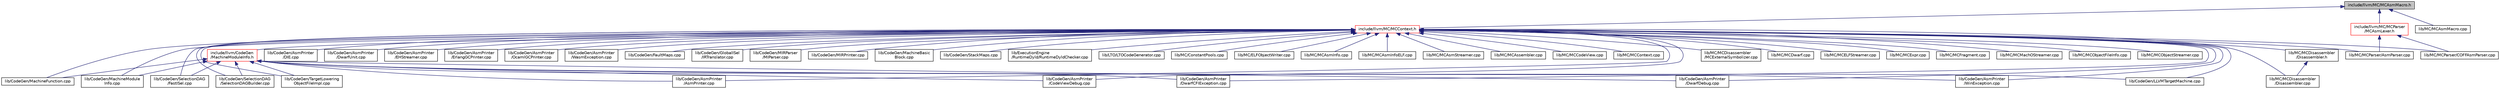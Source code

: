 digraph "include/llvm/MC/MCAsmMacro.h"
{
 // LATEX_PDF_SIZE
  bgcolor="transparent";
  edge [fontname="Helvetica",fontsize="10",labelfontname="Helvetica",labelfontsize="10"];
  node [fontname="Helvetica",fontsize="10",shape="box"];
  Node1 [label="include/llvm/MC/MCAsmMacro.h",height=0.2,width=0.4,color="black", fillcolor="grey75", style="filled", fontcolor="black",tooltip=" "];
  Node1 -> Node2 [dir="back",color="midnightblue",fontsize="10",style="solid",fontname="Helvetica"];
  Node2 [label="include/llvm/MC/MCContext.h",height=0.2,width=0.4,color="red",URL="$MCContext_8h.html",tooltip=" "];
  Node2 -> Node3 [dir="back",color="midnightblue",fontsize="10",style="solid",fontname="Helvetica"];
  Node3 [label="include/llvm/CodeGen\l/MachineModuleInfo.h",height=0.2,width=0.4,color="red",URL="$MachineModuleInfo_8h.html",tooltip=" "];
  Node3 -> Node5 [dir="back",color="midnightblue",fontsize="10",style="solid",fontname="Helvetica"];
  Node5 [label="lib/CodeGen/AsmPrinter\l/AsmPrinter.cpp",height=0.2,width=0.4,color="black",URL="$AsmPrinter_8cpp.html",tooltip=" "];
  Node3 -> Node25 [dir="back",color="midnightblue",fontsize="10",style="solid",fontname="Helvetica"];
  Node25 [label="lib/CodeGen/AsmPrinter\l/CodeViewDebug.cpp",height=0.2,width=0.4,color="black",URL="$CodeViewDebug_8cpp.html",tooltip=" "];
  Node3 -> Node27 [dir="back",color="midnightblue",fontsize="10",style="solid",fontname="Helvetica"];
  Node27 [label="lib/CodeGen/AsmPrinter\l/DwarfCFIException.cpp",height=0.2,width=0.4,color="black",URL="$DwarfCFIException_8cpp.html",tooltip=" "];
  Node3 -> Node28 [dir="back",color="midnightblue",fontsize="10",style="solid",fontname="Helvetica"];
  Node28 [label="lib/CodeGen/AsmPrinter\l/DwarfDebug.cpp",height=0.2,width=0.4,color="black",URL="$DwarfDebug_8cpp.html",tooltip=" "];
  Node3 -> Node30 [dir="back",color="midnightblue",fontsize="10",style="solid",fontname="Helvetica"];
  Node30 [label="lib/CodeGen/AsmPrinter\l/WinException.cpp",height=0.2,width=0.4,color="black",URL="$WinException_8cpp.html",tooltip=" "];
  Node3 -> Node35 [dir="back",color="midnightblue",fontsize="10",style="solid",fontname="Helvetica"];
  Node35 [label="lib/CodeGen/LLVMTargetMachine.cpp",height=0.2,width=0.4,color="black",URL="$LLVMTargetMachine_8cpp.html",tooltip=" "];
  Node3 -> Node38 [dir="back",color="midnightblue",fontsize="10",style="solid",fontname="Helvetica"];
  Node38 [label="lib/CodeGen/MachineFunction.cpp",height=0.2,width=0.4,color="black",URL="$MachineFunction_8cpp.html",tooltip=" "];
  Node3 -> Node41 [dir="back",color="midnightblue",fontsize="10",style="solid",fontname="Helvetica"];
  Node41 [label="lib/CodeGen/MachineModule\lInfo.cpp",height=0.2,width=0.4,color="black",URL="$MachineModuleInfo_8cpp.html",tooltip=" "];
  Node3 -> Node45 [dir="back",color="midnightblue",fontsize="10",style="solid",fontname="Helvetica"];
  Node45 [label="lib/CodeGen/SelectionDAG\l/FastISel.cpp",height=0.2,width=0.4,color="black",URL="$FastISel_8cpp.html",tooltip=" "];
  Node3 -> Node46 [dir="back",color="midnightblue",fontsize="10",style="solid",fontname="Helvetica"];
  Node46 [label="lib/CodeGen/SelectionDAG\l/SelectionDAGBuilder.cpp",height=0.2,width=0.4,color="black",URL="$SelectionDAGBuilder_8cpp.html",tooltip=" "];
  Node3 -> Node7 [dir="back",color="midnightblue",fontsize="10",style="solid",fontname="Helvetica"];
  Node7 [label="lib/CodeGen/TargetLowering\lObjectFileImpl.cpp",height=0.2,width=0.4,color="black",URL="$TargetLoweringObjectFileImpl_8cpp.html",tooltip=" "];
  Node2 -> Node5 [dir="back",color="midnightblue",fontsize="10",style="solid",fontname="Helvetica"];
  Node2 -> Node25 [dir="back",color="midnightblue",fontsize="10",style="solid",fontname="Helvetica"];
  Node2 -> Node89 [dir="back",color="midnightblue",fontsize="10",style="solid",fontname="Helvetica"];
  Node89 [label="lib/CodeGen/AsmPrinter\l/DIE.cpp",height=0.2,width=0.4,color="black",URL="$DIE_8cpp.html",tooltip=" "];
  Node2 -> Node27 [dir="back",color="midnightblue",fontsize="10",style="solid",fontname="Helvetica"];
  Node2 -> Node28 [dir="back",color="midnightblue",fontsize="10",style="solid",fontname="Helvetica"];
  Node2 -> Node90 [dir="back",color="midnightblue",fontsize="10",style="solid",fontname="Helvetica"];
  Node90 [label="lib/CodeGen/AsmPrinter\l/DwarfUnit.cpp",height=0.2,width=0.4,color="black",URL="$DwarfUnit_8cpp.html",tooltip=" "];
  Node2 -> Node91 [dir="back",color="midnightblue",fontsize="10",style="solid",fontname="Helvetica"];
  Node91 [label="lib/CodeGen/AsmPrinter\l/EHStreamer.cpp",height=0.2,width=0.4,color="black",URL="$EHStreamer_8cpp.html",tooltip=" "];
  Node2 -> Node92 [dir="back",color="midnightblue",fontsize="10",style="solid",fontname="Helvetica"];
  Node92 [label="lib/CodeGen/AsmPrinter\l/ErlangGCPrinter.cpp",height=0.2,width=0.4,color="black",URL="$ErlangGCPrinter_8cpp.html",tooltip=" "];
  Node2 -> Node93 [dir="back",color="midnightblue",fontsize="10",style="solid",fontname="Helvetica"];
  Node93 [label="lib/CodeGen/AsmPrinter\l/OcamlGCPrinter.cpp",height=0.2,width=0.4,color="black",URL="$OcamlGCPrinter_8cpp.html",tooltip=" "];
  Node2 -> Node94 [dir="back",color="midnightblue",fontsize="10",style="solid",fontname="Helvetica"];
  Node94 [label="lib/CodeGen/AsmPrinter\l/WasmException.cpp",height=0.2,width=0.4,color="black",URL="$WasmException_8cpp.html",tooltip=" "];
  Node2 -> Node30 [dir="back",color="midnightblue",fontsize="10",style="solid",fontname="Helvetica"];
  Node2 -> Node95 [dir="back",color="midnightblue",fontsize="10",style="solid",fontname="Helvetica"];
  Node95 [label="lib/CodeGen/FaultMaps.cpp",height=0.2,width=0.4,color="black",URL="$FaultMaps_8cpp.html",tooltip=" "];
  Node2 -> Node96 [dir="back",color="midnightblue",fontsize="10",style="solid",fontname="Helvetica"];
  Node96 [label="lib/CodeGen/GlobalISel\l/IRTranslator.cpp",height=0.2,width=0.4,color="black",URL="$IRTranslator_8cpp.html",tooltip="This file implements the IRTranslator class."];
  Node2 -> Node35 [dir="back",color="midnightblue",fontsize="10",style="solid",fontname="Helvetica"];
  Node2 -> Node97 [dir="back",color="midnightblue",fontsize="10",style="solid",fontname="Helvetica"];
  Node97 [label="lib/CodeGen/MIRParser\l/MIParser.cpp",height=0.2,width=0.4,color="black",URL="$MIParser_8cpp.html",tooltip=" "];
  Node2 -> Node98 [dir="back",color="midnightblue",fontsize="10",style="solid",fontname="Helvetica"];
  Node98 [label="lib/CodeGen/MIRPrinter.cpp",height=0.2,width=0.4,color="black",URL="$MIRPrinter_8cpp.html",tooltip=" "];
  Node2 -> Node99 [dir="back",color="midnightblue",fontsize="10",style="solid",fontname="Helvetica"];
  Node99 [label="lib/CodeGen/MachineBasic\lBlock.cpp",height=0.2,width=0.4,color="black",URL="$MachineBasicBlock_8cpp.html",tooltip=" "];
  Node2 -> Node38 [dir="back",color="midnightblue",fontsize="10",style="solid",fontname="Helvetica"];
  Node2 -> Node41 [dir="back",color="midnightblue",fontsize="10",style="solid",fontname="Helvetica"];
  Node2 -> Node45 [dir="back",color="midnightblue",fontsize="10",style="solid",fontname="Helvetica"];
  Node2 -> Node46 [dir="back",color="midnightblue",fontsize="10",style="solid",fontname="Helvetica"];
  Node2 -> Node100 [dir="back",color="midnightblue",fontsize="10",style="solid",fontname="Helvetica"];
  Node100 [label="lib/CodeGen/StackMaps.cpp",height=0.2,width=0.4,color="black",URL="$StackMaps_8cpp.html",tooltip=" "];
  Node2 -> Node7 [dir="back",color="midnightblue",fontsize="10",style="solid",fontname="Helvetica"];
  Node2 -> Node101 [dir="back",color="midnightblue",fontsize="10",style="solid",fontname="Helvetica"];
  Node101 [label="lib/ExecutionEngine\l/RuntimeDyld/RuntimeDyldChecker.cpp",height=0.2,width=0.4,color="black",URL="$RuntimeDyldChecker_8cpp.html",tooltip=" "];
  Node2 -> Node102 [dir="back",color="midnightblue",fontsize="10",style="solid",fontname="Helvetica"];
  Node102 [label="lib/LTO/LTOCodeGenerator.cpp",height=0.2,width=0.4,color="black",URL="$LTOCodeGenerator_8cpp.html",tooltip=" "];
  Node2 -> Node103 [dir="back",color="midnightblue",fontsize="10",style="solid",fontname="Helvetica"];
  Node103 [label="lib/MC/ConstantPools.cpp",height=0.2,width=0.4,color="black",URL="$ConstantPools_8cpp.html",tooltip=" "];
  Node2 -> Node104 [dir="back",color="midnightblue",fontsize="10",style="solid",fontname="Helvetica"];
  Node104 [label="lib/MC/ELFObjectWriter.cpp",height=0.2,width=0.4,color="black",URL="$ELFObjectWriter_8cpp.html",tooltip=" "];
  Node2 -> Node105 [dir="back",color="midnightblue",fontsize="10",style="solid",fontname="Helvetica"];
  Node105 [label="lib/MC/MCAsmInfo.cpp",height=0.2,width=0.4,color="black",URL="$MCAsmInfo_8cpp.html",tooltip=" "];
  Node2 -> Node106 [dir="back",color="midnightblue",fontsize="10",style="solid",fontname="Helvetica"];
  Node106 [label="lib/MC/MCAsmInfoELF.cpp",height=0.2,width=0.4,color="black",URL="$MCAsmInfoELF_8cpp.html",tooltip=" "];
  Node2 -> Node107 [dir="back",color="midnightblue",fontsize="10",style="solid",fontname="Helvetica"];
  Node107 [label="lib/MC/MCAsmStreamer.cpp",height=0.2,width=0.4,color="black",URL="$MCAsmStreamer_8cpp.html",tooltip=" "];
  Node2 -> Node108 [dir="back",color="midnightblue",fontsize="10",style="solid",fontname="Helvetica"];
  Node108 [label="lib/MC/MCAssembler.cpp",height=0.2,width=0.4,color="black",URL="$MCAssembler_8cpp.html",tooltip=" "];
  Node2 -> Node109 [dir="back",color="midnightblue",fontsize="10",style="solid",fontname="Helvetica"];
  Node109 [label="lib/MC/MCCodeView.cpp",height=0.2,width=0.4,color="black",URL="$MCCodeView_8cpp.html",tooltip=" "];
  Node2 -> Node110 [dir="back",color="midnightblue",fontsize="10",style="solid",fontname="Helvetica"];
  Node110 [label="lib/MC/MCContext.cpp",height=0.2,width=0.4,color="black",URL="$MCContext_8cpp.html",tooltip=" "];
  Node2 -> Node111 [dir="back",color="midnightblue",fontsize="10",style="solid",fontname="Helvetica"];
  Node111 [label="lib/MC/MCDisassembler\l/Disassembler.cpp",height=0.2,width=0.4,color="black",URL="$Disassembler_8cpp.html",tooltip=" "];
  Node2 -> Node112 [dir="back",color="midnightblue",fontsize="10",style="solid",fontname="Helvetica"];
  Node112 [label="lib/MC/MCDisassembler\l/Disassembler.h",height=0.2,width=0.4,color="black",URL="$lib_2MC_2MCDisassembler_2Disassembler_8h.html",tooltip=" "];
  Node112 -> Node111 [dir="back",color="midnightblue",fontsize="10",style="solid",fontname="Helvetica"];
  Node2 -> Node113 [dir="back",color="midnightblue",fontsize="10",style="solid",fontname="Helvetica"];
  Node113 [label="lib/MC/MCDisassembler\l/MCExternalSymbolizer.cpp",height=0.2,width=0.4,color="black",URL="$MCExternalSymbolizer_8cpp.html",tooltip=" "];
  Node2 -> Node114 [dir="back",color="midnightblue",fontsize="10",style="solid",fontname="Helvetica"];
  Node114 [label="lib/MC/MCDwarf.cpp",height=0.2,width=0.4,color="black",URL="$MCDwarf_8cpp.html",tooltip=" "];
  Node2 -> Node115 [dir="back",color="midnightblue",fontsize="10",style="solid",fontname="Helvetica"];
  Node115 [label="lib/MC/MCELFStreamer.cpp",height=0.2,width=0.4,color="black",URL="$MCELFStreamer_8cpp.html",tooltip=" "];
  Node2 -> Node116 [dir="back",color="midnightblue",fontsize="10",style="solid",fontname="Helvetica"];
  Node116 [label="lib/MC/MCExpr.cpp",height=0.2,width=0.4,color="black",URL="$MCExpr_8cpp.html",tooltip=" "];
  Node2 -> Node117 [dir="back",color="midnightblue",fontsize="10",style="solid",fontname="Helvetica"];
  Node117 [label="lib/MC/MCFragment.cpp",height=0.2,width=0.4,color="black",URL="$MCFragment_8cpp.html",tooltip=" "];
  Node2 -> Node118 [dir="back",color="midnightblue",fontsize="10",style="solid",fontname="Helvetica"];
  Node118 [label="lib/MC/MCMachOStreamer.cpp",height=0.2,width=0.4,color="black",URL="$MCMachOStreamer_8cpp.html",tooltip=" "];
  Node2 -> Node119 [dir="back",color="midnightblue",fontsize="10",style="solid",fontname="Helvetica"];
  Node119 [label="lib/MC/MCObjectFileInfo.cpp",height=0.2,width=0.4,color="black",URL="$MCObjectFileInfo_8cpp.html",tooltip=" "];
  Node2 -> Node120 [dir="back",color="midnightblue",fontsize="10",style="solid",fontname="Helvetica"];
  Node120 [label="lib/MC/MCObjectStreamer.cpp",height=0.2,width=0.4,color="black",URL="$MCObjectStreamer_8cpp.html",tooltip=" "];
  Node2 -> Node121 [dir="back",color="midnightblue",fontsize="10",style="solid",fontname="Helvetica"];
  Node121 [label="lib/MC/MCParser/AsmParser.cpp",height=0.2,width=0.4,color="black",URL="$AsmParser_8cpp.html",tooltip=" "];
  Node2 -> Node122 [dir="back",color="midnightblue",fontsize="10",style="solid",fontname="Helvetica"];
  Node122 [label="lib/MC/MCParser/COFFAsmParser.cpp",height=0.2,width=0.4,color="black",URL="$COFFAsmParser_8cpp.html",tooltip=" "];
  Node1 -> Node275 [dir="back",color="midnightblue",fontsize="10",style="solid",fontname="Helvetica"];
  Node275 [label="include/llvm/MC/MCParser\l/MCAsmLexer.h",height=0.2,width=0.4,color="red",URL="$MCAsmLexer_8h.html",tooltip=" "];
  Node275 -> Node121 [dir="back",color="midnightblue",fontsize="10",style="solid",fontname="Helvetica"];
  Node275 -> Node122 [dir="back",color="midnightblue",fontsize="10",style="solid",fontname="Helvetica"];
  Node1 -> Node286 [dir="back",color="midnightblue",fontsize="10",style="solid",fontname="Helvetica"];
  Node286 [label="lib/MC/MCAsmMacro.cpp",height=0.2,width=0.4,color="black",URL="$MCAsmMacro_8cpp.html",tooltip=" "];
}
